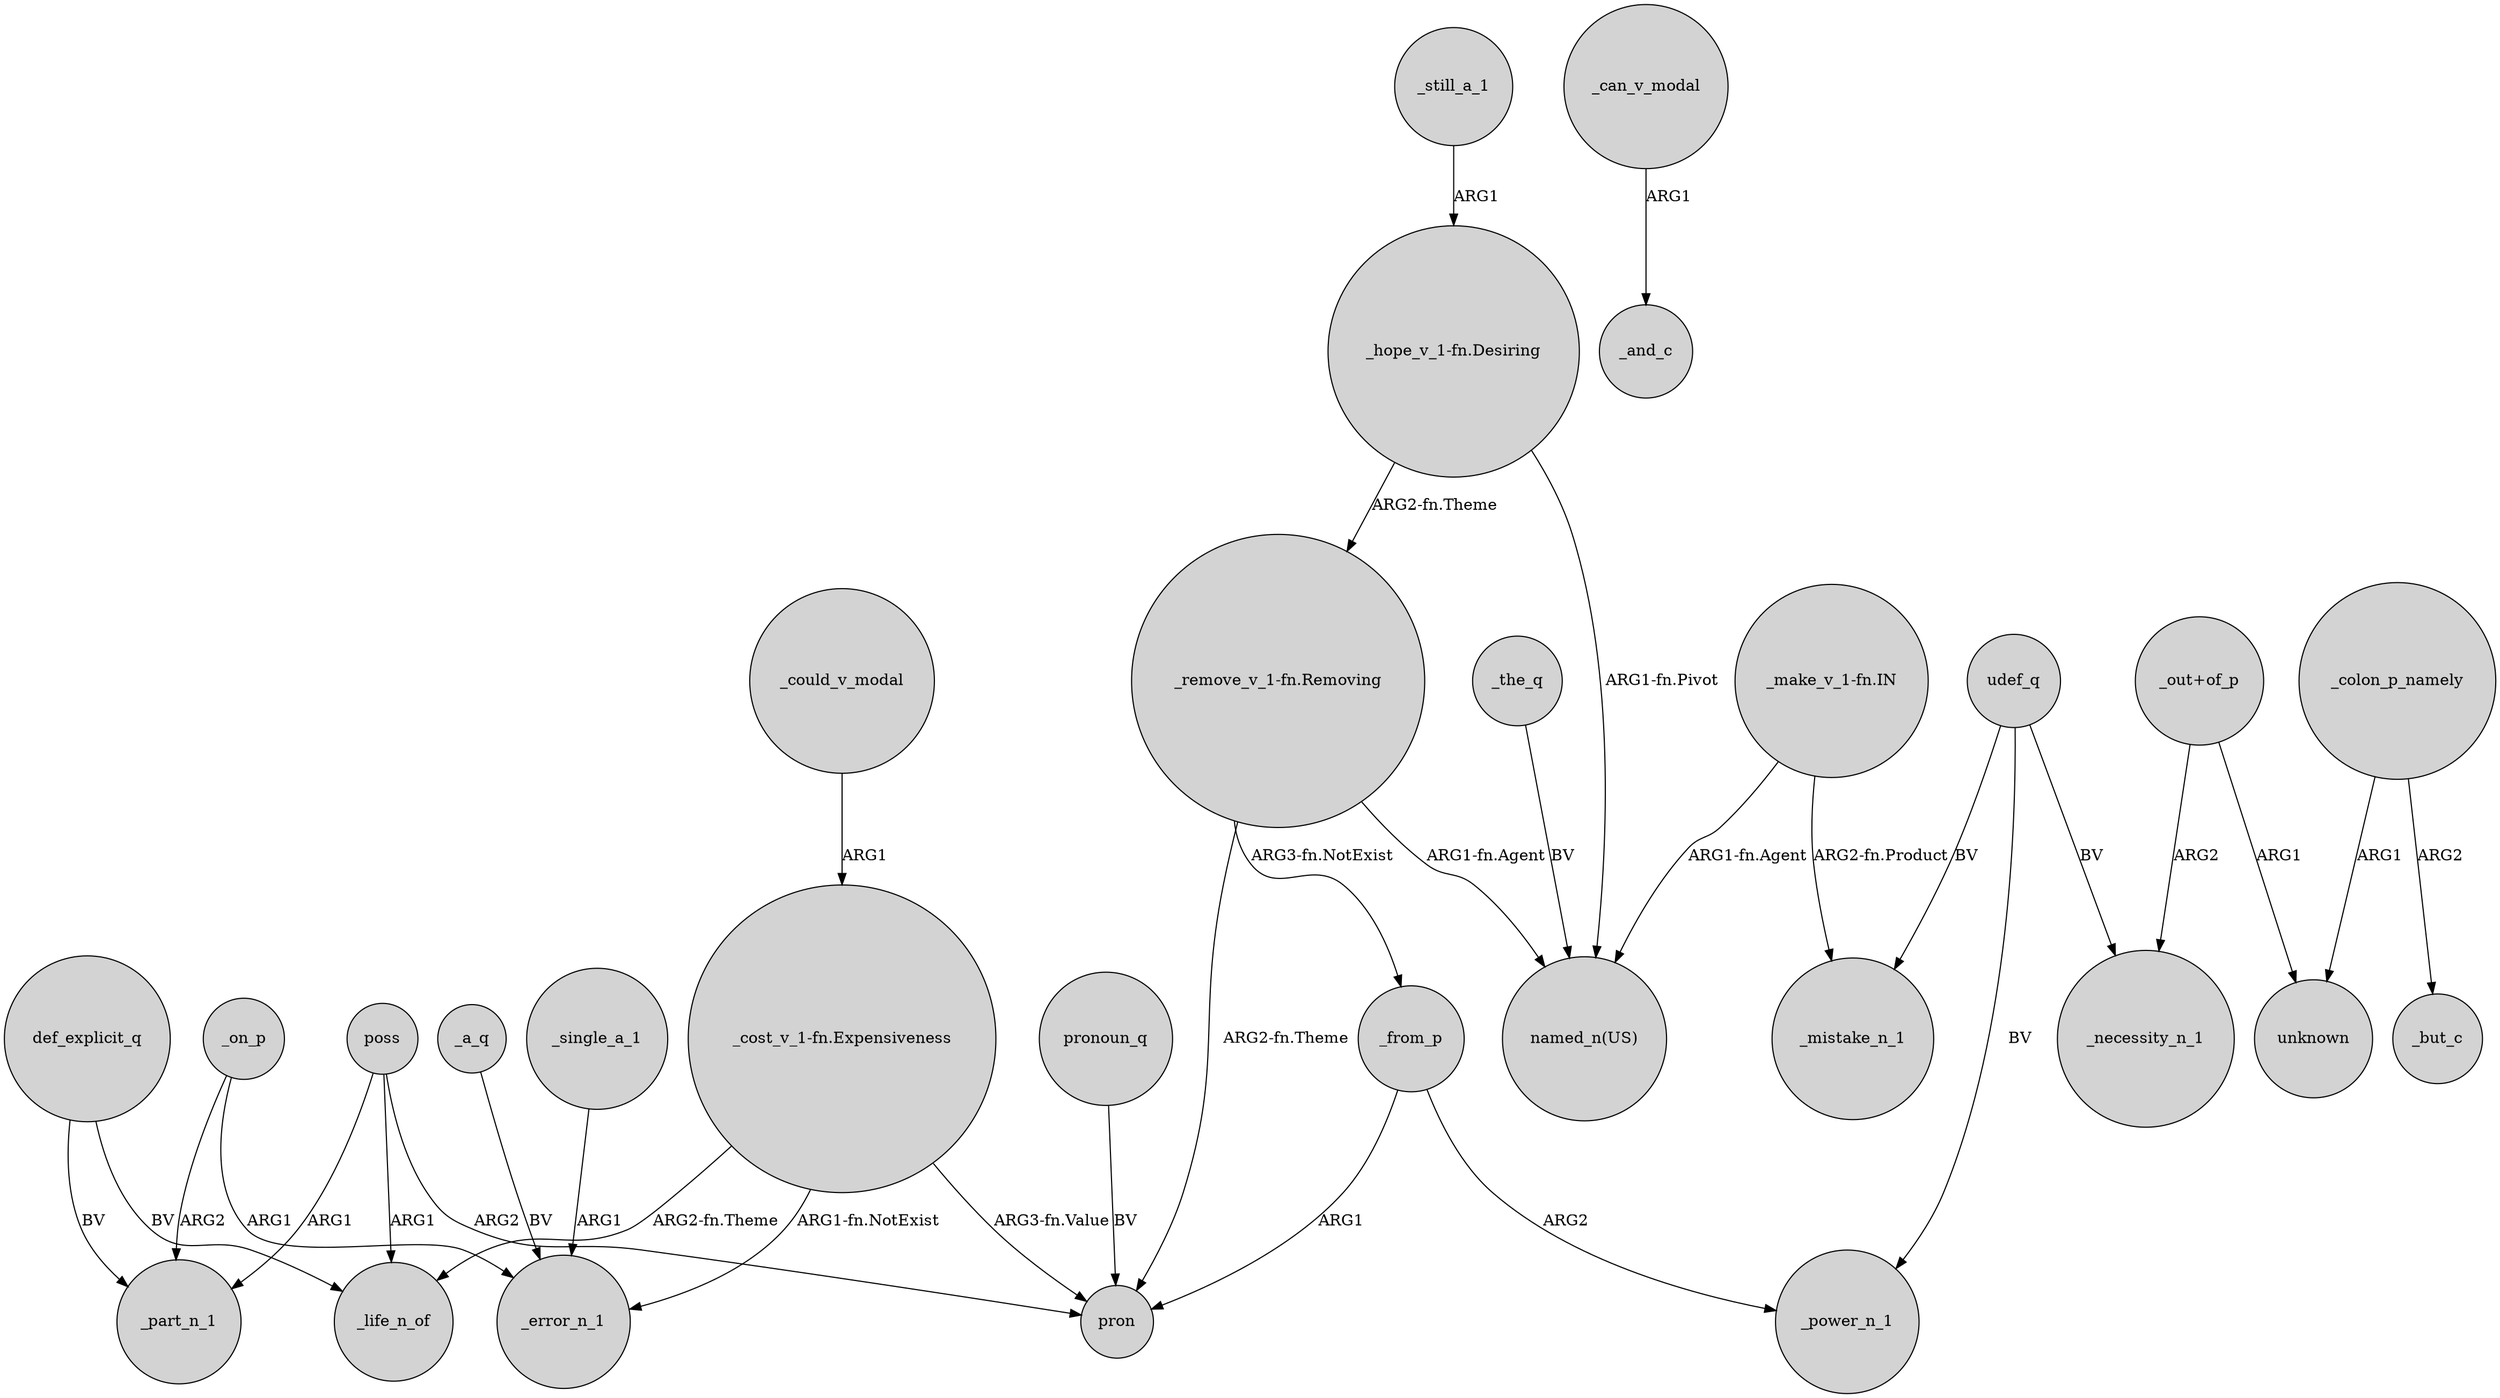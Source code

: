 digraph {
	node [shape=circle style=filled]
	"_remove_v_1-fn.Removing" -> _from_p [label="ARG3-fn.NotExist"]
	_colon_p_namely -> _but_c [label=ARG2]
	_still_a_1 -> "_hope_v_1-fn.Desiring" [label=ARG1]
	def_explicit_q -> _life_n_of [label=BV]
	_on_p -> _part_n_1 [label=ARG2]
	poss -> pron [label=ARG2]
	_single_a_1 -> _error_n_1 [label=ARG1]
	"_make_v_1-fn.IN" -> "named_n(US)" [label="ARG1-fn.Agent"]
	"_remove_v_1-fn.Removing" -> "named_n(US)" [label="ARG1-fn.Agent"]
	"_hope_v_1-fn.Desiring" -> "_remove_v_1-fn.Removing" [label="ARG2-fn.Theme"]
	udef_q -> _mistake_n_1 [label=BV]
	poss -> _part_n_1 [label=ARG1]
	"_make_v_1-fn.IN" -> _mistake_n_1 [label="ARG2-fn.Product"]
	_the_q -> "named_n(US)" [label=BV]
	poss -> _life_n_of [label=ARG1]
	pronoun_q -> pron [label=BV]
	"_cost_v_1-fn.Expensiveness" -> _error_n_1 [label="ARG1-fn.NotExist"]
	_colon_p_namely -> unknown [label=ARG1]
	"_remove_v_1-fn.Removing" -> pron [label="ARG2-fn.Theme"]
	_could_v_modal -> "_cost_v_1-fn.Expensiveness" [label=ARG1]
	"_out+of_p" -> unknown [label=ARG1]
	"_hope_v_1-fn.Desiring" -> "named_n(US)" [label="ARG1-fn.Pivot"]
	udef_q -> _necessity_n_1 [label=BV]
	_on_p -> _error_n_1 [label=ARG1]
	"_cost_v_1-fn.Expensiveness" -> pron [label="ARG3-fn.Value"]
	_from_p -> pron [label=ARG1]
	_can_v_modal -> _and_c [label=ARG1]
	_a_q -> _error_n_1 [label=BV]
	"_cost_v_1-fn.Expensiveness" -> _life_n_of [label="ARG2-fn.Theme"]
	"_out+of_p" -> _necessity_n_1 [label=ARG2]
	udef_q -> _power_n_1 [label=BV]
	def_explicit_q -> _part_n_1 [label=BV]
	_from_p -> _power_n_1 [label=ARG2]
}
